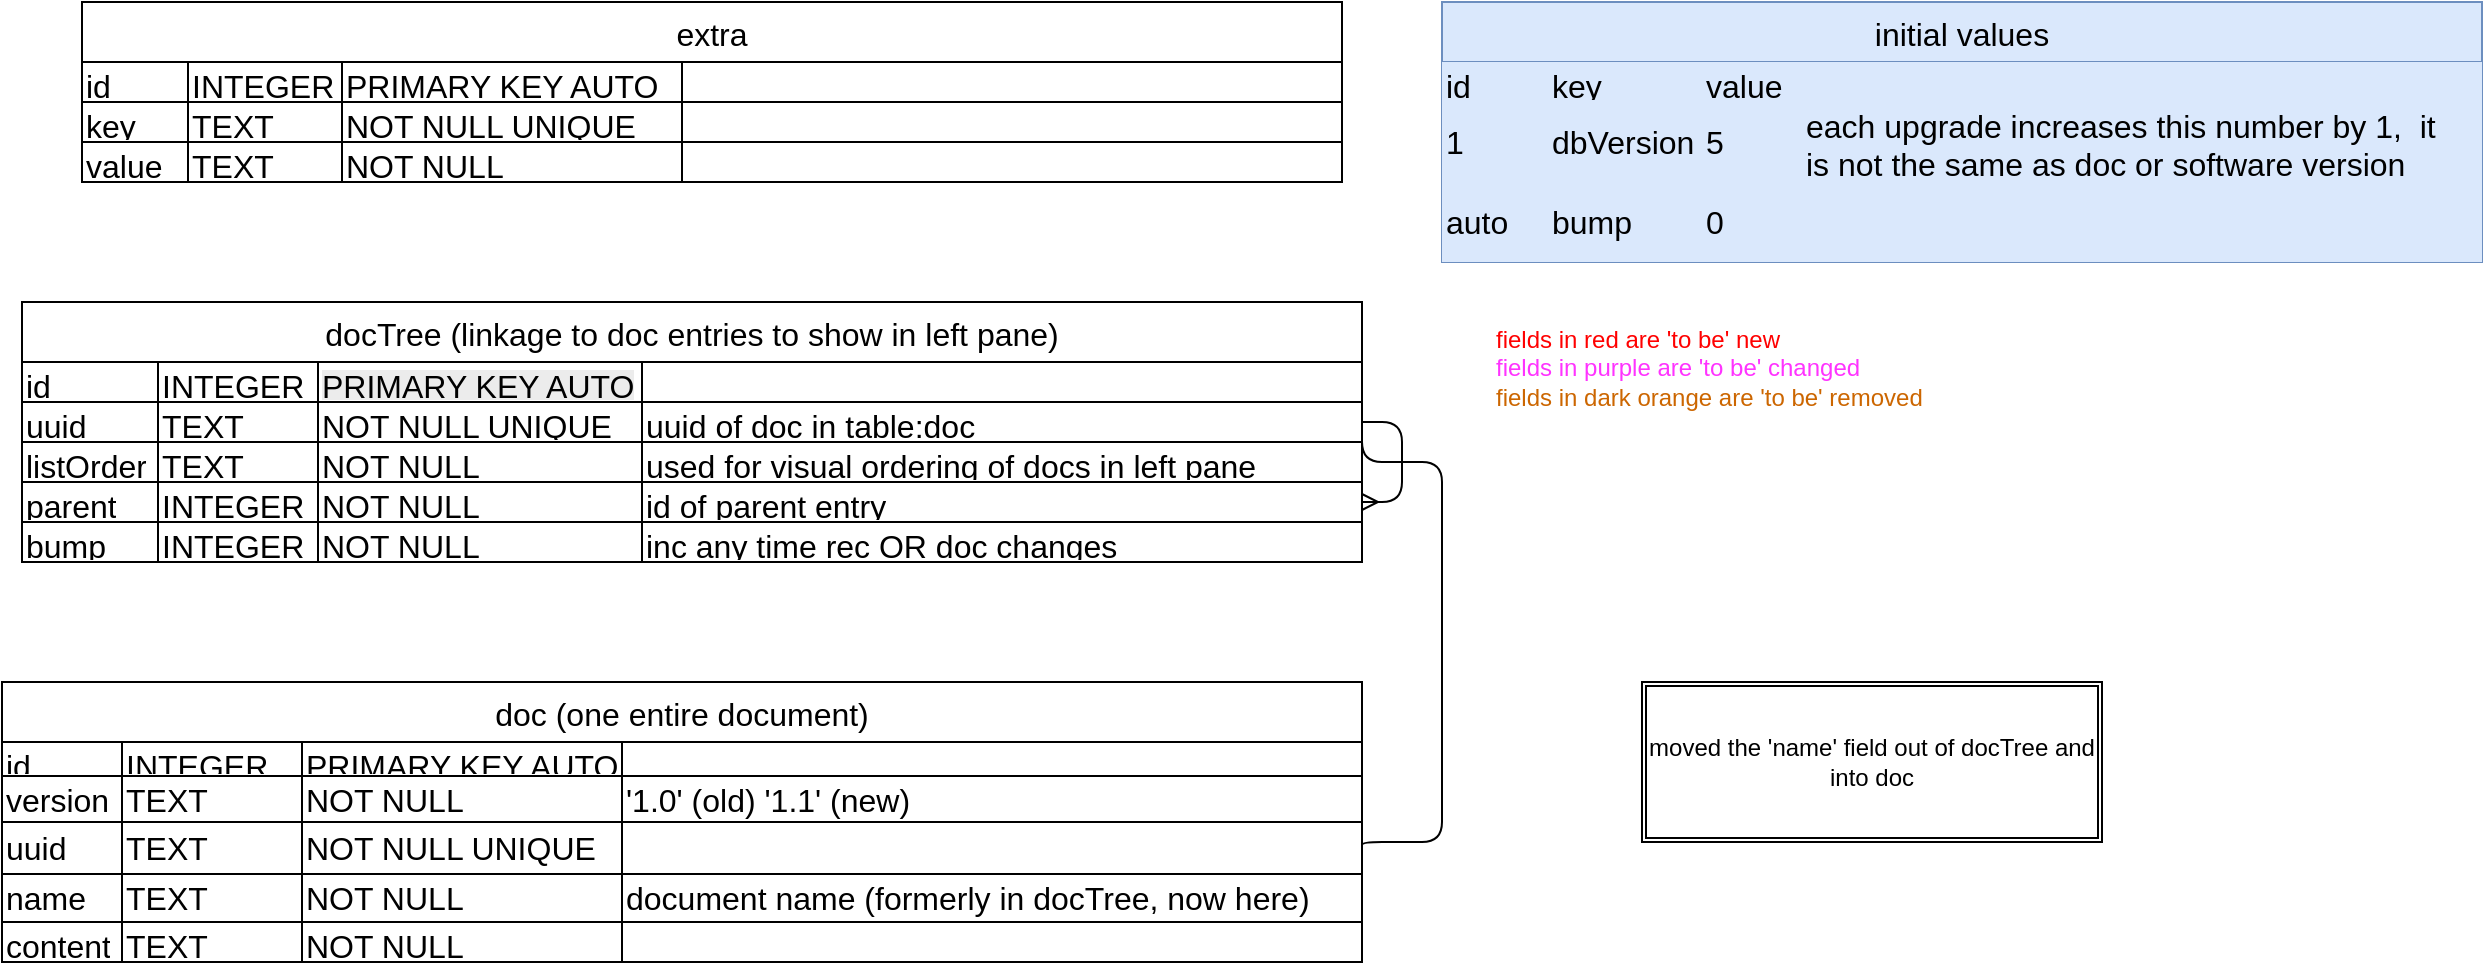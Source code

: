 <mxfile version="27.0.5">
  <diagram name="Page-1" id="y_ZQESW1vxMKCGsYayRb">
    <mxGraphModel dx="1426" dy="880" grid="1" gridSize="10" guides="1" tooltips="1" connect="1" arrows="1" fold="1" page="0" pageScale="1" pageWidth="1700" pageHeight="1100" math="0" shadow="0">
      <root>
        <mxCell id="0" />
        <mxCell id="1" parent="0" />
        <mxCell id="Sy6wfYp_tRHCGX6oZVIA-3" value="extra" style="shape=table;startSize=30;container=1;collapsible=0;childLayout=tableLayout;strokeColor=default;fontSize=16;align=center;" parent="1" vertex="1">
          <mxGeometry x="40" y="40" width="630" height="90" as="geometry" />
        </mxCell>
        <mxCell id="Sy6wfYp_tRHCGX6oZVIA-4" value="" style="shape=tableRow;horizontal=0;startSize=0;swimlaneHead=0;swimlaneBody=0;strokeColor=inherit;top=0;left=0;bottom=0;right=0;collapsible=0;dropTarget=0;fillColor=none;points=[[0,0.5],[1,0.5]];portConstraint=eastwest;fontSize=16;align=left;" parent="Sy6wfYp_tRHCGX6oZVIA-3" vertex="1">
          <mxGeometry y="30" width="630" height="20" as="geometry" />
        </mxCell>
        <mxCell id="Sy6wfYp_tRHCGX6oZVIA-5" value="id" style="shape=partialRectangle;html=1;connectable=0;strokeColor=inherit;overflow=hidden;fillColor=none;top=0;left=0;bottom=0;right=0;pointerEvents=1;fontSize=16;text-align:right;align=left;" parent="Sy6wfYp_tRHCGX6oZVIA-4" vertex="1">
          <mxGeometry width="53" height="20" as="geometry">
            <mxRectangle width="53" height="20" as="alternateBounds" />
          </mxGeometry>
        </mxCell>
        <mxCell id="Sy6wfYp_tRHCGX6oZVIA-6" value="INTEGER" style="shape=partialRectangle;html=1;connectable=0;strokeColor=inherit;overflow=hidden;fillColor=none;top=0;left=0;bottom=0;right=0;pointerEvents=1;fontSize=16;align=left;" parent="Sy6wfYp_tRHCGX6oZVIA-4" vertex="1">
          <mxGeometry x="53" width="77" height="20" as="geometry">
            <mxRectangle width="77" height="20" as="alternateBounds" />
          </mxGeometry>
        </mxCell>
        <mxCell id="Sy6wfYp_tRHCGX6oZVIA-7" value="PRIMARY KEY AUTO" style="shape=partialRectangle;html=1;connectable=0;strokeColor=inherit;overflow=hidden;fillColor=none;top=0;left=0;bottom=0;right=0;pointerEvents=1;fontSize=16;align=left;" parent="Sy6wfYp_tRHCGX6oZVIA-4" vertex="1">
          <mxGeometry x="130" width="170" height="20" as="geometry">
            <mxRectangle width="170" height="20" as="alternateBounds" />
          </mxGeometry>
        </mxCell>
        <mxCell id="Sy6wfYp_tRHCGX6oZVIA-54" style="shape=partialRectangle;html=1;connectable=0;strokeColor=inherit;overflow=hidden;fillColor=none;top=0;left=0;bottom=0;right=0;pointerEvents=1;fontSize=16;align=left;" parent="Sy6wfYp_tRHCGX6oZVIA-4" vertex="1">
          <mxGeometry x="300" width="330" height="20" as="geometry">
            <mxRectangle width="330" height="20" as="alternateBounds" />
          </mxGeometry>
        </mxCell>
        <mxCell id="Sy6wfYp_tRHCGX6oZVIA-8" value="" style="shape=tableRow;horizontal=0;startSize=0;swimlaneHead=0;swimlaneBody=0;strokeColor=inherit;top=0;left=0;bottom=0;right=0;collapsible=0;dropTarget=0;fillColor=none;points=[[0,0.5],[1,0.5]];portConstraint=eastwest;fontSize=16;align=left;" parent="Sy6wfYp_tRHCGX6oZVIA-3" vertex="1">
          <mxGeometry y="50" width="630" height="20" as="geometry" />
        </mxCell>
        <mxCell id="Sy6wfYp_tRHCGX6oZVIA-9" value="key" style="shape=partialRectangle;html=1;connectable=0;strokeColor=inherit;overflow=hidden;fillColor=none;top=0;left=0;bottom=0;right=0;pointerEvents=1;fontSize=16;align=left;" parent="Sy6wfYp_tRHCGX6oZVIA-8" vertex="1">
          <mxGeometry width="53" height="20" as="geometry">
            <mxRectangle width="53" height="20" as="alternateBounds" />
          </mxGeometry>
        </mxCell>
        <mxCell id="Sy6wfYp_tRHCGX6oZVIA-10" value="TEXT" style="shape=partialRectangle;html=1;connectable=0;strokeColor=inherit;overflow=hidden;fillColor=none;top=0;left=0;bottom=0;right=0;pointerEvents=1;fontSize=16;align=left;" parent="Sy6wfYp_tRHCGX6oZVIA-8" vertex="1">
          <mxGeometry x="53" width="77" height="20" as="geometry">
            <mxRectangle width="77" height="20" as="alternateBounds" />
          </mxGeometry>
        </mxCell>
        <mxCell id="Sy6wfYp_tRHCGX6oZVIA-11" value="NOT NULL UNIQUE" style="shape=partialRectangle;html=1;connectable=0;strokeColor=inherit;overflow=hidden;fillColor=none;top=0;left=0;bottom=0;right=0;pointerEvents=1;fontSize=16;align=left;" parent="Sy6wfYp_tRHCGX6oZVIA-8" vertex="1">
          <mxGeometry x="130" width="170" height="20" as="geometry">
            <mxRectangle width="170" height="20" as="alternateBounds" />
          </mxGeometry>
        </mxCell>
        <mxCell id="Sy6wfYp_tRHCGX6oZVIA-55" style="shape=partialRectangle;html=1;connectable=0;strokeColor=inherit;overflow=hidden;fillColor=none;top=0;left=0;bottom=0;right=0;pointerEvents=1;fontSize=16;align=left;" parent="Sy6wfYp_tRHCGX6oZVIA-8" vertex="1">
          <mxGeometry x="300" width="330" height="20" as="geometry">
            <mxRectangle width="330" height="20" as="alternateBounds" />
          </mxGeometry>
        </mxCell>
        <mxCell id="Sy6wfYp_tRHCGX6oZVIA-12" value="" style="shape=tableRow;horizontal=0;startSize=0;swimlaneHead=0;swimlaneBody=0;strokeColor=inherit;top=0;left=0;bottom=0;right=0;collapsible=0;dropTarget=0;fillColor=none;points=[[0,0.5],[1,0.5]];portConstraint=eastwest;fontSize=16;align=left;" parent="Sy6wfYp_tRHCGX6oZVIA-3" vertex="1">
          <mxGeometry y="70" width="630" height="20" as="geometry" />
        </mxCell>
        <mxCell id="Sy6wfYp_tRHCGX6oZVIA-13" value="value" style="shape=partialRectangle;html=1;connectable=0;strokeColor=inherit;overflow=hidden;fillColor=none;top=0;left=0;bottom=0;right=0;pointerEvents=1;fontSize=16;align=left;" parent="Sy6wfYp_tRHCGX6oZVIA-12" vertex="1">
          <mxGeometry width="53" height="20" as="geometry">
            <mxRectangle width="53" height="20" as="alternateBounds" />
          </mxGeometry>
        </mxCell>
        <mxCell id="Sy6wfYp_tRHCGX6oZVIA-14" value="TEXT" style="shape=partialRectangle;html=1;connectable=0;strokeColor=inherit;overflow=hidden;fillColor=none;top=0;left=0;bottom=0;right=0;pointerEvents=1;fontSize=16;align=left;" parent="Sy6wfYp_tRHCGX6oZVIA-12" vertex="1">
          <mxGeometry x="53" width="77" height="20" as="geometry">
            <mxRectangle width="77" height="20" as="alternateBounds" />
          </mxGeometry>
        </mxCell>
        <mxCell id="Sy6wfYp_tRHCGX6oZVIA-15" value="&lt;div&gt;NOT NULL&lt;/div&gt;" style="shape=partialRectangle;html=1;connectable=0;strokeColor=inherit;overflow=hidden;fillColor=none;top=0;left=0;bottom=0;right=0;pointerEvents=1;fontSize=16;align=left;" parent="Sy6wfYp_tRHCGX6oZVIA-12" vertex="1">
          <mxGeometry x="130" width="170" height="20" as="geometry">
            <mxRectangle width="170" height="20" as="alternateBounds" />
          </mxGeometry>
        </mxCell>
        <mxCell id="Sy6wfYp_tRHCGX6oZVIA-56" style="shape=partialRectangle;html=1;connectable=0;strokeColor=inherit;overflow=hidden;fillColor=none;top=0;left=0;bottom=0;right=0;pointerEvents=1;fontSize=16;align=left;" parent="Sy6wfYp_tRHCGX6oZVIA-12" vertex="1">
          <mxGeometry x="300" width="330" height="20" as="geometry">
            <mxRectangle width="330" height="20" as="alternateBounds" />
          </mxGeometry>
        </mxCell>
        <mxCell id="Sy6wfYp_tRHCGX6oZVIA-62" value="doc (one entire document)" style="shape=table;startSize=30;container=1;collapsible=0;childLayout=tableLayout;strokeColor=default;fontSize=16;align=center;" parent="1" vertex="1">
          <mxGeometry y="380" width="680" height="140" as="geometry" />
        </mxCell>
        <mxCell id="Sy6wfYp_tRHCGX6oZVIA-63" value="" style="shape=tableRow;horizontal=0;startSize=0;swimlaneHead=0;swimlaneBody=0;strokeColor=inherit;top=0;left=0;bottom=0;right=0;collapsible=0;dropTarget=0;fillColor=none;points=[[0,0.5],[1,0.5]];portConstraint=eastwest;fontSize=16;align=left;" parent="Sy6wfYp_tRHCGX6oZVIA-62" vertex="1">
          <mxGeometry y="30" width="680" height="17" as="geometry" />
        </mxCell>
        <mxCell id="Sy6wfYp_tRHCGX6oZVIA-64" value="id" style="shape=partialRectangle;html=1;connectable=0;strokeColor=inherit;overflow=hidden;fillColor=none;top=0;left=0;bottom=0;right=0;pointerEvents=1;fontSize=16;text-align:right;align=left;" parent="Sy6wfYp_tRHCGX6oZVIA-63" vertex="1">
          <mxGeometry width="60" height="17" as="geometry">
            <mxRectangle width="60" height="17" as="alternateBounds" />
          </mxGeometry>
        </mxCell>
        <mxCell id="Sy6wfYp_tRHCGX6oZVIA-65" value="INTEGER" style="shape=partialRectangle;html=1;connectable=0;strokeColor=inherit;overflow=hidden;fillColor=none;top=0;left=0;bottom=0;right=0;pointerEvents=1;fontSize=16;align=left;" parent="Sy6wfYp_tRHCGX6oZVIA-63" vertex="1">
          <mxGeometry x="60" width="90" height="17" as="geometry">
            <mxRectangle width="90" height="17" as="alternateBounds" />
          </mxGeometry>
        </mxCell>
        <mxCell id="Sy6wfYp_tRHCGX6oZVIA-66" value="PRIMARY KEY AUTO" style="shape=partialRectangle;html=1;connectable=0;strokeColor=inherit;overflow=hidden;fillColor=none;top=0;left=0;bottom=0;right=0;pointerEvents=1;fontSize=16;align=left;" parent="Sy6wfYp_tRHCGX6oZVIA-63" vertex="1">
          <mxGeometry x="150" width="160" height="17" as="geometry">
            <mxRectangle width="160" height="17" as="alternateBounds" />
          </mxGeometry>
        </mxCell>
        <mxCell id="Sy6wfYp_tRHCGX6oZVIA-67" style="shape=partialRectangle;html=1;connectable=0;strokeColor=inherit;overflow=hidden;fillColor=none;top=0;left=0;bottom=0;right=0;pointerEvents=1;fontSize=16;align=left;" parent="Sy6wfYp_tRHCGX6oZVIA-63" vertex="1">
          <mxGeometry x="310" width="370" height="17" as="geometry">
            <mxRectangle width="370" height="17" as="alternateBounds" />
          </mxGeometry>
        </mxCell>
        <mxCell id="-N10hWzUFT1irTYi3381-35" style="shape=tableRow;horizontal=0;startSize=0;swimlaneHead=0;swimlaneBody=0;strokeColor=inherit;top=0;left=0;bottom=0;right=0;collapsible=0;dropTarget=0;fillColor=none;points=[[0,0.5],[1,0.5]];portConstraint=eastwest;fontSize=16;align=left;" parent="Sy6wfYp_tRHCGX6oZVIA-62" vertex="1">
          <mxGeometry y="47" width="680" height="23" as="geometry" />
        </mxCell>
        <mxCell id="-N10hWzUFT1irTYi3381-36" value="version" style="shape=partialRectangle;html=1;connectable=0;strokeColor=inherit;overflow=hidden;fillColor=none;top=0;left=0;bottom=0;right=0;pointerEvents=1;fontSize=16;text-align:right;align=left;" parent="-N10hWzUFT1irTYi3381-35" vertex="1">
          <mxGeometry width="60" height="23" as="geometry">
            <mxRectangle width="60" height="23" as="alternateBounds" />
          </mxGeometry>
        </mxCell>
        <mxCell id="-N10hWzUFT1irTYi3381-37" value="TEXT" style="shape=partialRectangle;html=1;connectable=0;strokeColor=inherit;overflow=hidden;fillColor=none;top=0;left=0;bottom=0;right=0;pointerEvents=1;fontSize=16;align=left;" parent="-N10hWzUFT1irTYi3381-35" vertex="1">
          <mxGeometry x="60" width="90" height="23" as="geometry">
            <mxRectangle width="90" height="23" as="alternateBounds" />
          </mxGeometry>
        </mxCell>
        <mxCell id="-N10hWzUFT1irTYi3381-38" value="NOT NULL" style="shape=partialRectangle;html=1;connectable=0;strokeColor=inherit;overflow=hidden;fillColor=none;top=0;left=0;bottom=0;right=0;pointerEvents=1;fontSize=16;align=left;" parent="-N10hWzUFT1irTYi3381-35" vertex="1">
          <mxGeometry x="150" width="160" height="23" as="geometry">
            <mxRectangle width="160" height="23" as="alternateBounds" />
          </mxGeometry>
        </mxCell>
        <mxCell id="-N10hWzUFT1irTYi3381-39" value="&#39;1.0&#39; (old) &#39;1.1&#39; (new)" style="shape=partialRectangle;html=1;connectable=0;strokeColor=inherit;overflow=hidden;fillColor=none;top=0;left=0;bottom=0;right=0;pointerEvents=1;fontSize=16;align=left;" parent="-N10hWzUFT1irTYi3381-35" vertex="1">
          <mxGeometry x="310" width="370" height="23" as="geometry">
            <mxRectangle width="370" height="23" as="alternateBounds" />
          </mxGeometry>
        </mxCell>
        <mxCell id="Sy6wfYp_tRHCGX6oZVIA-68" value="" style="shape=tableRow;horizontal=0;startSize=0;swimlaneHead=0;swimlaneBody=0;strokeColor=inherit;top=0;left=0;bottom=0;right=0;collapsible=0;dropTarget=0;fillColor=none;points=[[0,0.5],[1,0.5]];portConstraint=eastwest;fontSize=16;align=left;" parent="Sy6wfYp_tRHCGX6oZVIA-62" vertex="1">
          <mxGeometry y="70" width="680" height="26" as="geometry" />
        </mxCell>
        <mxCell id="Sy6wfYp_tRHCGX6oZVIA-69" value="uuid" style="shape=partialRectangle;html=1;connectable=0;strokeColor=inherit;overflow=hidden;fillColor=none;top=0;left=0;bottom=0;right=0;pointerEvents=1;fontSize=16;align=left;" parent="Sy6wfYp_tRHCGX6oZVIA-68" vertex="1">
          <mxGeometry width="60" height="26" as="geometry">
            <mxRectangle width="60" height="26" as="alternateBounds" />
          </mxGeometry>
        </mxCell>
        <mxCell id="Sy6wfYp_tRHCGX6oZVIA-70" value="TEXT" style="shape=partialRectangle;html=1;connectable=0;strokeColor=inherit;overflow=hidden;fillColor=none;top=0;left=0;bottom=0;right=0;pointerEvents=1;fontSize=16;align=left;" parent="Sy6wfYp_tRHCGX6oZVIA-68" vertex="1">
          <mxGeometry x="60" width="90" height="26" as="geometry">
            <mxRectangle width="90" height="26" as="alternateBounds" />
          </mxGeometry>
        </mxCell>
        <mxCell id="Sy6wfYp_tRHCGX6oZVIA-71" value="NOT NULL UNIQUE" style="shape=partialRectangle;html=1;connectable=0;strokeColor=inherit;overflow=hidden;fillColor=none;top=0;left=0;bottom=0;right=0;pointerEvents=1;fontSize=16;align=left;" parent="Sy6wfYp_tRHCGX6oZVIA-68" vertex="1">
          <mxGeometry x="150" width="160" height="26" as="geometry">
            <mxRectangle width="160" height="26" as="alternateBounds" />
          </mxGeometry>
        </mxCell>
        <mxCell id="Sy6wfYp_tRHCGX6oZVIA-72" style="shape=partialRectangle;html=1;connectable=0;strokeColor=inherit;overflow=hidden;fillColor=none;top=0;left=0;bottom=0;right=0;pointerEvents=1;fontSize=16;align=left;" parent="Sy6wfYp_tRHCGX6oZVIA-68" vertex="1">
          <mxGeometry x="310" width="370" height="26" as="geometry">
            <mxRectangle width="370" height="26" as="alternateBounds" />
          </mxGeometry>
        </mxCell>
        <mxCell id="Sy6wfYp_tRHCGX6oZVIA-73" value="" style="shape=tableRow;horizontal=0;startSize=0;swimlaneHead=0;swimlaneBody=0;strokeColor=inherit;top=0;left=0;bottom=0;right=0;collapsible=0;dropTarget=0;fillColor=none;points=[[0,0.5],[1,0.5]];portConstraint=eastwest;fontSize=16;align=left;" parent="Sy6wfYp_tRHCGX6oZVIA-62" vertex="1">
          <mxGeometry y="96" width="680" height="24" as="geometry" />
        </mxCell>
        <mxCell id="Sy6wfYp_tRHCGX6oZVIA-74" value="name" style="shape=partialRectangle;html=1;connectable=0;strokeColor=inherit;overflow=hidden;fillColor=none;top=0;left=0;bottom=0;right=0;pointerEvents=1;fontSize=16;align=left;" parent="Sy6wfYp_tRHCGX6oZVIA-73" vertex="1">
          <mxGeometry width="60" height="24" as="geometry">
            <mxRectangle width="60" height="24" as="alternateBounds" />
          </mxGeometry>
        </mxCell>
        <mxCell id="Sy6wfYp_tRHCGX6oZVIA-75" value="TEXT" style="shape=partialRectangle;html=1;connectable=0;strokeColor=inherit;overflow=hidden;fillColor=none;top=0;left=0;bottom=0;right=0;pointerEvents=1;fontSize=16;align=left;" parent="Sy6wfYp_tRHCGX6oZVIA-73" vertex="1">
          <mxGeometry x="60" width="90" height="24" as="geometry">
            <mxRectangle width="90" height="24" as="alternateBounds" />
          </mxGeometry>
        </mxCell>
        <mxCell id="Sy6wfYp_tRHCGX6oZVIA-76" value="&lt;div&gt;NOT NULL&lt;/div&gt;" style="shape=partialRectangle;html=1;connectable=0;strokeColor=inherit;overflow=hidden;fillColor=none;top=0;left=0;bottom=0;right=0;pointerEvents=1;fontSize=16;align=left;" parent="Sy6wfYp_tRHCGX6oZVIA-73" vertex="1">
          <mxGeometry x="150" width="160" height="24" as="geometry">
            <mxRectangle width="160" height="24" as="alternateBounds" />
          </mxGeometry>
        </mxCell>
        <mxCell id="Sy6wfYp_tRHCGX6oZVIA-77" value="document name (formerly in docTree, now here)" style="shape=partialRectangle;html=1;connectable=0;strokeColor=inherit;overflow=hidden;fillColor=none;top=0;left=0;bottom=0;right=0;pointerEvents=1;fontSize=16;align=left;" parent="Sy6wfYp_tRHCGX6oZVIA-73" vertex="1">
          <mxGeometry x="310" width="370" height="24" as="geometry">
            <mxRectangle width="370" height="24" as="alternateBounds" />
          </mxGeometry>
        </mxCell>
        <mxCell id="-N10hWzUFT1irTYi3381-17" style="shape=tableRow;horizontal=0;startSize=0;swimlaneHead=0;swimlaneBody=0;strokeColor=inherit;top=0;left=0;bottom=0;right=0;collapsible=0;dropTarget=0;fillColor=none;points=[[0,0.5],[1,0.5]];portConstraint=eastwest;fontSize=16;align=left;labelBackgroundColor=#FF8000;" parent="Sy6wfYp_tRHCGX6oZVIA-62" vertex="1">
          <mxGeometry y="120" width="680" height="20" as="geometry" />
        </mxCell>
        <mxCell id="-N10hWzUFT1irTYi3381-18" value="content" style="shape=partialRectangle;html=1;connectable=0;strokeColor=inherit;overflow=hidden;fillColor=none;top=0;left=0;bottom=0;right=0;pointerEvents=1;fontSize=16;align=left;labelBackgroundColor=none;" parent="-N10hWzUFT1irTYi3381-17" vertex="1">
          <mxGeometry width="60" height="20" as="geometry">
            <mxRectangle width="60" height="20" as="alternateBounds" />
          </mxGeometry>
        </mxCell>
        <mxCell id="-N10hWzUFT1irTYi3381-19" value="&lt;span style=&quot;&quot;&gt;TEXT&lt;/span&gt;" style="shape=partialRectangle;html=1;connectable=0;strokeColor=inherit;overflow=hidden;fillColor=none;top=0;left=0;bottom=0;right=0;pointerEvents=1;fontSize=16;align=left;labelBackgroundColor=none;" parent="-N10hWzUFT1irTYi3381-17" vertex="1">
          <mxGeometry x="60" width="90" height="20" as="geometry">
            <mxRectangle width="90" height="20" as="alternateBounds" />
          </mxGeometry>
        </mxCell>
        <mxCell id="-N10hWzUFT1irTYi3381-20" value="NOT NULL" style="shape=partialRectangle;html=1;connectable=0;strokeColor=inherit;overflow=hidden;fillColor=none;top=0;left=0;bottom=0;right=0;pointerEvents=1;fontSize=16;align=left;labelBackgroundColor=none;" parent="-N10hWzUFT1irTYi3381-17" vertex="1">
          <mxGeometry x="150" width="160" height="20" as="geometry">
            <mxRectangle width="160" height="20" as="alternateBounds" />
          </mxGeometry>
        </mxCell>
        <mxCell id="-N10hWzUFT1irTYi3381-21" value="" style="shape=partialRectangle;html=1;connectable=0;strokeColor=inherit;overflow=hidden;fillColor=none;top=0;left=0;bottom=0;right=0;pointerEvents=1;fontSize=16;align=left;labelBackgroundColor=none;" parent="-N10hWzUFT1irTYi3381-17" vertex="1">
          <mxGeometry x="310" width="370" height="20" as="geometry">
            <mxRectangle width="370" height="20" as="alternateBounds" />
          </mxGeometry>
        </mxCell>
        <mxCell id="Sy6wfYp_tRHCGX6oZVIA-83" value="docTree (linkage to doc entries to show in left pane)" style="shape=table;startSize=30;container=1;collapsible=0;childLayout=tableLayout;strokeColor=default;fontSize=16;align=center;" parent="1" vertex="1">
          <mxGeometry x="10" y="190" width="670" height="130" as="geometry" />
        </mxCell>
        <mxCell id="Sy6wfYp_tRHCGX6oZVIA-84" value="" style="shape=tableRow;horizontal=0;startSize=0;swimlaneHead=0;swimlaneBody=0;strokeColor=inherit;top=0;left=0;bottom=0;right=0;collapsible=0;dropTarget=0;fillColor=none;points=[[0,0.5],[1,0.5]];portConstraint=eastwest;fontSize=16;align=left;" parent="Sy6wfYp_tRHCGX6oZVIA-83" vertex="1">
          <mxGeometry y="30" width="670" height="20" as="geometry" />
        </mxCell>
        <mxCell id="Sy6wfYp_tRHCGX6oZVIA-85" value="id" style="shape=partialRectangle;html=1;connectable=0;strokeColor=inherit;overflow=hidden;fillColor=none;top=0;left=0;bottom=0;right=0;pointerEvents=1;fontSize=16;text-align:right;align=left;" parent="Sy6wfYp_tRHCGX6oZVIA-84" vertex="1">
          <mxGeometry width="68" height="20" as="geometry">
            <mxRectangle width="68" height="20" as="alternateBounds" />
          </mxGeometry>
        </mxCell>
        <mxCell id="Sy6wfYp_tRHCGX6oZVIA-86" value="INTEGER" style="shape=partialRectangle;html=1;connectable=0;strokeColor=inherit;overflow=hidden;fillColor=none;top=0;left=0;bottom=0;right=0;pointerEvents=1;fontSize=16;align=left;" parent="Sy6wfYp_tRHCGX6oZVIA-84" vertex="1">
          <mxGeometry x="68" width="80" height="20" as="geometry">
            <mxRectangle width="80" height="20" as="alternateBounds" />
          </mxGeometry>
        </mxCell>
        <mxCell id="Sy6wfYp_tRHCGX6oZVIA-87" value="&lt;span style=&quot;color: rgb(0, 0, 0); font-family: Helvetica; font-size: 16px; font-style: normal; font-variant-ligatures: normal; font-variant-caps: normal; font-weight: 400; letter-spacing: normal; orphans: 2; text-align: left; text-indent: 0px; text-transform: none; widows: 2; word-spacing: 0px; -webkit-text-stroke-width: 0px; white-space: nowrap; background-color: rgb(236, 236, 236); text-decoration-thickness: initial; text-decoration-style: initial; text-decoration-color: initial; display: inline !important; float: none;&quot;&gt;PRIMARY KEY AUTO&lt;/span&gt;" style="shape=partialRectangle;html=1;connectable=0;strokeColor=inherit;overflow=hidden;fillColor=none;top=0;left=0;bottom=0;right=0;pointerEvents=1;fontSize=16;align=left;" parent="Sy6wfYp_tRHCGX6oZVIA-84" vertex="1">
          <mxGeometry x="148" width="162" height="20" as="geometry">
            <mxRectangle width="162" height="20" as="alternateBounds" />
          </mxGeometry>
        </mxCell>
        <mxCell id="Sy6wfYp_tRHCGX6oZVIA-88" style="shape=partialRectangle;html=1;connectable=0;strokeColor=inherit;overflow=hidden;fillColor=none;top=0;left=0;bottom=0;right=0;pointerEvents=1;fontSize=16;align=left;" parent="Sy6wfYp_tRHCGX6oZVIA-84" vertex="1">
          <mxGeometry x="310" width="360" height="20" as="geometry">
            <mxRectangle width="360" height="20" as="alternateBounds" />
          </mxGeometry>
        </mxCell>
        <mxCell id="Sy6wfYp_tRHCGX6oZVIA-89" value="" style="shape=tableRow;horizontal=0;startSize=0;swimlaneHead=0;swimlaneBody=0;strokeColor=inherit;top=0;left=0;bottom=0;right=0;collapsible=0;dropTarget=0;fillColor=none;points=[[0,0.5],[1,0.5]];portConstraint=eastwest;fontSize=16;align=left;" parent="Sy6wfYp_tRHCGX6oZVIA-83" vertex="1">
          <mxGeometry y="50" width="670" height="20" as="geometry" />
        </mxCell>
        <mxCell id="Sy6wfYp_tRHCGX6oZVIA-90" value="uuid" style="shape=partialRectangle;html=1;connectable=0;strokeColor=inherit;overflow=hidden;fillColor=none;top=0;left=0;bottom=0;right=0;pointerEvents=1;fontSize=16;align=left;" parent="Sy6wfYp_tRHCGX6oZVIA-89" vertex="1">
          <mxGeometry width="68" height="20" as="geometry">
            <mxRectangle width="68" height="20" as="alternateBounds" />
          </mxGeometry>
        </mxCell>
        <mxCell id="Sy6wfYp_tRHCGX6oZVIA-91" value="TEXT" style="shape=partialRectangle;html=1;connectable=0;strokeColor=inherit;overflow=hidden;fillColor=none;top=0;left=0;bottom=0;right=0;pointerEvents=1;fontSize=16;align=left;" parent="Sy6wfYp_tRHCGX6oZVIA-89" vertex="1">
          <mxGeometry x="68" width="80" height="20" as="geometry">
            <mxRectangle width="80" height="20" as="alternateBounds" />
          </mxGeometry>
        </mxCell>
        <mxCell id="Sy6wfYp_tRHCGX6oZVIA-92" value="NOT NULL UNIQUE" style="shape=partialRectangle;html=1;connectable=0;strokeColor=inherit;overflow=hidden;fillColor=none;top=0;left=0;bottom=0;right=0;pointerEvents=1;fontSize=16;align=left;" parent="Sy6wfYp_tRHCGX6oZVIA-89" vertex="1">
          <mxGeometry x="148" width="162" height="20" as="geometry">
            <mxRectangle width="162" height="20" as="alternateBounds" />
          </mxGeometry>
        </mxCell>
        <mxCell id="Sy6wfYp_tRHCGX6oZVIA-93" value="uuid of doc in table:doc" style="shape=partialRectangle;html=1;connectable=0;strokeColor=inherit;overflow=hidden;fillColor=none;top=0;left=0;bottom=0;right=0;pointerEvents=1;fontSize=16;align=left;" parent="Sy6wfYp_tRHCGX6oZVIA-89" vertex="1">
          <mxGeometry x="310" width="360" height="20" as="geometry">
            <mxRectangle width="360" height="20" as="alternateBounds" />
          </mxGeometry>
        </mxCell>
        <mxCell id="Sy6wfYp_tRHCGX6oZVIA-94" value="" style="shape=tableRow;horizontal=0;startSize=0;swimlaneHead=0;swimlaneBody=0;strokeColor=inherit;top=0;left=0;bottom=0;right=0;collapsible=0;dropTarget=0;fillColor=none;points=[[0,0.5],[1,0.5]];portConstraint=eastwest;fontSize=16;align=left;" parent="Sy6wfYp_tRHCGX6oZVIA-83" vertex="1">
          <mxGeometry y="70" width="670" height="20" as="geometry" />
        </mxCell>
        <mxCell id="Sy6wfYp_tRHCGX6oZVIA-95" value="listOrder" style="shape=partialRectangle;html=1;connectable=0;strokeColor=inherit;overflow=hidden;fillColor=none;top=0;left=0;bottom=0;right=0;pointerEvents=1;fontSize=16;align=left;" parent="Sy6wfYp_tRHCGX6oZVIA-94" vertex="1">
          <mxGeometry width="68" height="20" as="geometry">
            <mxRectangle width="68" height="20" as="alternateBounds" />
          </mxGeometry>
        </mxCell>
        <mxCell id="Sy6wfYp_tRHCGX6oZVIA-96" value="TEXT" style="shape=partialRectangle;html=1;connectable=0;strokeColor=inherit;overflow=hidden;fillColor=none;top=0;left=0;bottom=0;right=0;pointerEvents=1;fontSize=16;align=left;" parent="Sy6wfYp_tRHCGX6oZVIA-94" vertex="1">
          <mxGeometry x="68" width="80" height="20" as="geometry">
            <mxRectangle width="80" height="20" as="alternateBounds" />
          </mxGeometry>
        </mxCell>
        <mxCell id="Sy6wfYp_tRHCGX6oZVIA-97" value="&lt;div&gt;NOT NULL&lt;/div&gt;" style="shape=partialRectangle;html=1;connectable=0;strokeColor=inherit;overflow=hidden;fillColor=none;top=0;left=0;bottom=0;right=0;pointerEvents=1;fontSize=16;align=left;" parent="Sy6wfYp_tRHCGX6oZVIA-94" vertex="1">
          <mxGeometry x="148" width="162" height="20" as="geometry">
            <mxRectangle width="162" height="20" as="alternateBounds" />
          </mxGeometry>
        </mxCell>
        <mxCell id="Sy6wfYp_tRHCGX6oZVIA-98" value="used for visual ordering of docs in left pane" style="shape=partialRectangle;html=1;connectable=0;strokeColor=inherit;overflow=hidden;fillColor=none;top=0;left=0;bottom=0;right=0;pointerEvents=1;fontSize=16;align=left;" parent="Sy6wfYp_tRHCGX6oZVIA-94" vertex="1">
          <mxGeometry x="310" width="360" height="20" as="geometry">
            <mxRectangle width="360" height="20" as="alternateBounds" />
          </mxGeometry>
        </mxCell>
        <mxCell id="Sy6wfYp_tRHCGX6oZVIA-99" style="shape=tableRow;horizontal=0;startSize=0;swimlaneHead=0;swimlaneBody=0;strokeColor=inherit;top=0;left=0;bottom=0;right=0;collapsible=0;dropTarget=0;fillColor=none;points=[[0,0.5],[1,0.5]];portConstraint=eastwest;fontSize=16;align=left;" parent="Sy6wfYp_tRHCGX6oZVIA-83" vertex="1">
          <mxGeometry y="90" width="670" height="20" as="geometry" />
        </mxCell>
        <mxCell id="Sy6wfYp_tRHCGX6oZVIA-100" value="parent" style="shape=partialRectangle;html=1;connectable=0;strokeColor=inherit;overflow=hidden;fillColor=none;top=0;left=0;bottom=0;right=0;pointerEvents=1;fontSize=16;align=left;fontColor=#000000;" parent="Sy6wfYp_tRHCGX6oZVIA-99" vertex="1">
          <mxGeometry width="68" height="20" as="geometry">
            <mxRectangle width="68" height="20" as="alternateBounds" />
          </mxGeometry>
        </mxCell>
        <mxCell id="Sy6wfYp_tRHCGX6oZVIA-101" value="INTEGER" style="shape=partialRectangle;html=1;connectable=0;strokeColor=inherit;overflow=hidden;fillColor=none;top=0;left=0;bottom=0;right=0;pointerEvents=1;fontSize=16;align=left;fontColor=#000000;" parent="Sy6wfYp_tRHCGX6oZVIA-99" vertex="1">
          <mxGeometry x="68" width="80" height="20" as="geometry">
            <mxRectangle width="80" height="20" as="alternateBounds" />
          </mxGeometry>
        </mxCell>
        <mxCell id="Sy6wfYp_tRHCGX6oZVIA-102" value="NOT NULL" style="shape=partialRectangle;html=1;connectable=0;strokeColor=inherit;overflow=hidden;fillColor=none;top=0;left=0;bottom=0;right=0;pointerEvents=1;fontSize=16;align=left;fontColor=#000000;" parent="Sy6wfYp_tRHCGX6oZVIA-99" vertex="1">
          <mxGeometry x="148" width="162" height="20" as="geometry">
            <mxRectangle width="162" height="20" as="alternateBounds" />
          </mxGeometry>
        </mxCell>
        <mxCell id="Sy6wfYp_tRHCGX6oZVIA-103" value="id of parent entry" style="shape=partialRectangle;html=1;connectable=0;strokeColor=inherit;overflow=hidden;fillColor=none;top=0;left=0;bottom=0;right=0;pointerEvents=1;fontSize=16;align=left;fontColor=#000000;" parent="Sy6wfYp_tRHCGX6oZVIA-99" vertex="1">
          <mxGeometry x="310" width="360" height="20" as="geometry">
            <mxRectangle width="360" height="20" as="alternateBounds" />
          </mxGeometry>
        </mxCell>
        <mxCell id="Sy6wfYp_tRHCGX6oZVIA-170" style="shape=tableRow;horizontal=0;startSize=0;swimlaneHead=0;swimlaneBody=0;strokeColor=inherit;top=0;left=0;bottom=0;right=0;collapsible=0;dropTarget=0;fillColor=none;points=[[0,0.5],[1,0.5]];portConstraint=eastwest;fontSize=16;align=left;" parent="Sy6wfYp_tRHCGX6oZVIA-83" vertex="1">
          <mxGeometry y="110" width="670" height="20" as="geometry" />
        </mxCell>
        <mxCell id="Sy6wfYp_tRHCGX6oZVIA-171" value="bump" style="shape=partialRectangle;html=1;connectable=0;strokeColor=inherit;overflow=hidden;fillColor=none;top=0;left=0;bottom=0;right=0;pointerEvents=1;fontSize=16;align=left;fontColor=#000000;" parent="Sy6wfYp_tRHCGX6oZVIA-170" vertex="1">
          <mxGeometry width="68" height="20" as="geometry">
            <mxRectangle width="68" height="20" as="alternateBounds" />
          </mxGeometry>
        </mxCell>
        <mxCell id="Sy6wfYp_tRHCGX6oZVIA-172" value="INTEGER" style="shape=partialRectangle;html=1;connectable=0;strokeColor=inherit;overflow=hidden;fillColor=none;top=0;left=0;bottom=0;right=0;pointerEvents=1;fontSize=16;align=left;fontColor=#000000;" parent="Sy6wfYp_tRHCGX6oZVIA-170" vertex="1">
          <mxGeometry x="68" width="80" height="20" as="geometry">
            <mxRectangle width="80" height="20" as="alternateBounds" />
          </mxGeometry>
        </mxCell>
        <mxCell id="Sy6wfYp_tRHCGX6oZVIA-173" value="NOT NULL" style="shape=partialRectangle;html=1;connectable=0;strokeColor=inherit;overflow=hidden;fillColor=none;top=0;left=0;bottom=0;right=0;pointerEvents=1;fontSize=16;align=left;fontColor=#000000;" parent="Sy6wfYp_tRHCGX6oZVIA-170" vertex="1">
          <mxGeometry x="148" width="162" height="20" as="geometry">
            <mxRectangle width="162" height="20" as="alternateBounds" />
          </mxGeometry>
        </mxCell>
        <mxCell id="Sy6wfYp_tRHCGX6oZVIA-174" value="inc any time rec OR doc changes" style="shape=partialRectangle;html=1;connectable=0;strokeColor=inherit;overflow=hidden;fillColor=none;top=0;left=0;bottom=0;right=0;pointerEvents=1;fontSize=16;align=left;fontColor=#000000;" parent="Sy6wfYp_tRHCGX6oZVIA-170" vertex="1">
          <mxGeometry x="310" width="360" height="20" as="geometry">
            <mxRectangle width="360" height="20" as="alternateBounds" />
          </mxGeometry>
        </mxCell>
        <mxCell id="Sy6wfYp_tRHCGX6oZVIA-184" style="edgeStyle=orthogonalEdgeStyle;rounded=1;orthogonalLoop=1;jettySize=auto;html=1;exitX=1;exitY=0.5;exitDx=0;exitDy=0;entryX=1;entryY=0.5;entryDx=0;entryDy=0;startArrow=none;startFill=0;endArrow=ERmany;endFill=0;curved=0;" parent="Sy6wfYp_tRHCGX6oZVIA-83" source="Sy6wfYp_tRHCGX6oZVIA-89" target="Sy6wfYp_tRHCGX6oZVIA-99" edge="1">
          <mxGeometry relative="1" as="geometry">
            <mxPoint x="1038" y="220" as="sourcePoint" />
            <mxPoint x="888" y="400" as="targetPoint" />
          </mxGeometry>
        </mxCell>
        <mxCell id="Sy6wfYp_tRHCGX6oZVIA-111" value="initial values" style="shape=table;startSize=30;container=1;collapsible=0;childLayout=tableLayout;strokeColor=#6c8ebf;fontSize=16;align=center;fillColor=#dae8fc;" parent="1" vertex="1">
          <mxGeometry x="720" y="40" width="520" height="130" as="geometry" />
        </mxCell>
        <mxCell id="Sy6wfYp_tRHCGX6oZVIA-127" style="shape=tableRow;horizontal=0;startSize=0;swimlaneHead=0;swimlaneBody=0;strokeColor=inherit;top=0;left=0;bottom=0;right=0;collapsible=0;dropTarget=0;fillColor=none;points=[[0,0.5],[1,0.5]];portConstraint=eastwest;fontSize=16;align=left;" parent="Sy6wfYp_tRHCGX6oZVIA-111" vertex="1">
          <mxGeometry y="30" width="520" height="20" as="geometry" />
        </mxCell>
        <mxCell id="Sy6wfYp_tRHCGX6oZVIA-128" value="id" style="shape=partialRectangle;html=1;connectable=0;strokeColor=#6c8ebf;overflow=hidden;fillColor=#dae8fc;top=0;left=0;bottom=0;right=0;pointerEvents=1;fontSize=16;align=left;" parent="Sy6wfYp_tRHCGX6oZVIA-127" vertex="1">
          <mxGeometry width="53" height="20" as="geometry">
            <mxRectangle width="53" height="20" as="alternateBounds" />
          </mxGeometry>
        </mxCell>
        <mxCell id="Sy6wfYp_tRHCGX6oZVIA-129" value="key" style="shape=partialRectangle;html=1;connectable=0;strokeColor=#6c8ebf;overflow=hidden;fillColor=#dae8fc;top=0;left=0;bottom=0;right=0;pointerEvents=1;fontSize=16;align=left;" parent="Sy6wfYp_tRHCGX6oZVIA-127" vertex="1">
          <mxGeometry x="53" width="77" height="20" as="geometry">
            <mxRectangle width="77" height="20" as="alternateBounds" />
          </mxGeometry>
        </mxCell>
        <mxCell id="Sy6wfYp_tRHCGX6oZVIA-130" value="value" style="shape=partialRectangle;html=1;connectable=0;strokeColor=#6c8ebf;overflow=hidden;fillColor=#dae8fc;top=0;left=0;bottom=0;right=0;pointerEvents=1;fontSize=16;align=left;" parent="Sy6wfYp_tRHCGX6oZVIA-127" vertex="1">
          <mxGeometry x="130" width="50" height="20" as="geometry">
            <mxRectangle width="50" height="20" as="alternateBounds" />
          </mxGeometry>
        </mxCell>
        <mxCell id="Sy6wfYp_tRHCGX6oZVIA-131" style="shape=partialRectangle;html=1;connectable=0;strokeColor=#6c8ebf;overflow=hidden;fillColor=#dae8fc;top=0;left=0;bottom=0;right=0;pointerEvents=1;fontSize=16;align=left;" parent="Sy6wfYp_tRHCGX6oZVIA-127" vertex="1">
          <mxGeometry x="180" width="340" height="20" as="geometry">
            <mxRectangle width="340" height="20" as="alternateBounds" />
          </mxGeometry>
        </mxCell>
        <mxCell id="Sy6wfYp_tRHCGX6oZVIA-117" value="" style="shape=tableRow;horizontal=0;startSize=0;swimlaneHead=0;swimlaneBody=0;strokeColor=inherit;top=0;left=0;bottom=0;right=0;collapsible=0;dropTarget=0;fillColor=none;points=[[0,0.5],[1,0.5]];portConstraint=eastwest;fontSize=16;align=left;" parent="Sy6wfYp_tRHCGX6oZVIA-111" vertex="1">
          <mxGeometry y="50" width="520" height="40" as="geometry" />
        </mxCell>
        <mxCell id="Sy6wfYp_tRHCGX6oZVIA-118" value="1" style="shape=partialRectangle;html=1;connectable=0;strokeColor=#6c8ebf;overflow=hidden;fillColor=#dae8fc;top=0;left=0;bottom=0;right=0;pointerEvents=1;fontSize=16;align=left;" parent="Sy6wfYp_tRHCGX6oZVIA-117" vertex="1">
          <mxGeometry width="53" height="40" as="geometry">
            <mxRectangle width="53" height="40" as="alternateBounds" />
          </mxGeometry>
        </mxCell>
        <mxCell id="Sy6wfYp_tRHCGX6oZVIA-119" value="dbVersion" style="shape=partialRectangle;html=1;connectable=0;strokeColor=#6c8ebf;overflow=hidden;fillColor=#dae8fc;top=0;left=0;bottom=0;right=0;pointerEvents=1;fontSize=16;align=left;" parent="Sy6wfYp_tRHCGX6oZVIA-117" vertex="1">
          <mxGeometry x="53" width="77" height="40" as="geometry">
            <mxRectangle width="77" height="40" as="alternateBounds" />
          </mxGeometry>
        </mxCell>
        <mxCell id="Sy6wfYp_tRHCGX6oZVIA-120" value="5" style="shape=partialRectangle;html=1;connectable=0;strokeColor=#6c8ebf;overflow=hidden;fillColor=#dae8fc;top=0;left=0;bottom=0;right=0;pointerEvents=1;fontSize=16;align=left;" parent="Sy6wfYp_tRHCGX6oZVIA-117" vertex="1">
          <mxGeometry x="130" width="50" height="40" as="geometry">
            <mxRectangle width="50" height="40" as="alternateBounds" />
          </mxGeometry>
        </mxCell>
        <mxCell id="Sy6wfYp_tRHCGX6oZVIA-121" value="each upgrade increases this number by 1,&amp;nbsp; it is&amp;nbsp;&lt;span style=&quot;background-color: transparent; color: light-dark(rgb(0, 0, 0), rgb(255, 255, 255));&quot;&gt;not the same as doc or software version&lt;/span&gt;&lt;div&gt;&lt;br&gt;&lt;/div&gt;" style="shape=partialRectangle;html=1;connectable=0;strokeColor=#6c8ebf;overflow=hidden;fillColor=#dae8fc;top=0;left=0;bottom=0;right=0;pointerEvents=1;fontSize=16;align=left;whiteSpace=wrap;" parent="Sy6wfYp_tRHCGX6oZVIA-117" vertex="1">
          <mxGeometry x="180" width="340" height="40" as="geometry">
            <mxRectangle width="340" height="40" as="alternateBounds" />
          </mxGeometry>
        </mxCell>
        <mxCell id="-N10hWzUFT1irTYi3381-6" style="shape=tableRow;horizontal=0;startSize=0;swimlaneHead=0;swimlaneBody=0;strokeColor=inherit;top=0;left=0;bottom=0;right=0;collapsible=0;dropTarget=0;fillColor=none;points=[[0,0.5],[1,0.5]];portConstraint=eastwest;fontSize=16;align=left;" parent="Sy6wfYp_tRHCGX6oZVIA-111" vertex="1">
          <mxGeometry y="90" width="520" height="40" as="geometry" />
        </mxCell>
        <mxCell id="-N10hWzUFT1irTYi3381-7" value="auto" style="shape=partialRectangle;html=1;connectable=0;strokeColor=#6c8ebf;overflow=hidden;fillColor=#dae8fc;top=0;left=0;bottom=0;right=0;pointerEvents=1;fontSize=16;align=left;" parent="-N10hWzUFT1irTYi3381-6" vertex="1">
          <mxGeometry width="53" height="40" as="geometry">
            <mxRectangle width="53" height="40" as="alternateBounds" />
          </mxGeometry>
        </mxCell>
        <mxCell id="-N10hWzUFT1irTYi3381-8" value="bump" style="shape=partialRectangle;html=1;connectable=0;strokeColor=#6c8ebf;overflow=hidden;fillColor=#dae8fc;top=0;left=0;bottom=0;right=0;pointerEvents=1;fontSize=16;align=left;" parent="-N10hWzUFT1irTYi3381-6" vertex="1">
          <mxGeometry x="53" width="77" height="40" as="geometry">
            <mxRectangle width="77" height="40" as="alternateBounds" />
          </mxGeometry>
        </mxCell>
        <mxCell id="-N10hWzUFT1irTYi3381-9" value="0" style="shape=partialRectangle;html=1;connectable=0;strokeColor=#6c8ebf;overflow=hidden;fillColor=#dae8fc;top=0;left=0;bottom=0;right=0;pointerEvents=1;fontSize=16;align=left;" parent="-N10hWzUFT1irTYi3381-6" vertex="1">
          <mxGeometry x="130" width="50" height="40" as="geometry">
            <mxRectangle width="50" height="40" as="alternateBounds" />
          </mxGeometry>
        </mxCell>
        <mxCell id="-N10hWzUFT1irTYi3381-10" style="shape=partialRectangle;html=1;connectable=0;strokeColor=#6c8ebf;overflow=hidden;fillColor=#dae8fc;top=0;left=0;bottom=0;right=0;pointerEvents=1;fontSize=16;align=left;whiteSpace=wrap;" parent="-N10hWzUFT1irTYi3381-6" vertex="1">
          <mxGeometry x="180" width="340" height="40" as="geometry">
            <mxRectangle width="340" height="40" as="alternateBounds" />
          </mxGeometry>
        </mxCell>
        <mxCell id="Sy6wfYp_tRHCGX6oZVIA-180" value="moved the &#39;name&#39; field out of docTree and into doc" style="shape=ext;double=1;rounded=0;whiteSpace=wrap;html=1;" parent="1" vertex="1">
          <mxGeometry x="820" y="380" width="230" height="80" as="geometry" />
        </mxCell>
        <mxCell id="Sy6wfYp_tRHCGX6oZVIA-182" style="edgeStyle=orthogonalEdgeStyle;rounded=1;orthogonalLoop=1;jettySize=auto;html=1;exitX=1;exitY=0.5;exitDx=0;exitDy=0;entryX=1;entryY=0.5;entryDx=0;entryDy=0;startArrow=none;startFill=0;endArrow=ERmany;endFill=0;curved=0;" parent="1" source="Sy6wfYp_tRHCGX6oZVIA-68" edge="1">
          <mxGeometry relative="1" as="geometry">
            <Array as="points">
              <mxPoint x="780" y="455" />
              <mxPoint x="780" y="670" />
            </Array>
          </mxGeometry>
        </mxCell>
        <mxCell id="Sy6wfYp_tRHCGX6oZVIA-183" style="edgeStyle=orthogonalEdgeStyle;rounded=1;orthogonalLoop=1;jettySize=auto;html=1;exitX=1;exitY=0.5;exitDx=0;exitDy=0;entryX=1;entryY=0.5;entryDx=0;entryDy=0;startArrow=none;startFill=0;endArrow=none;endFill=0;curved=0;" parent="1" source="Sy6wfYp_tRHCGX6oZVIA-68" target="Sy6wfYp_tRHCGX6oZVIA-89" edge="1">
          <mxGeometry relative="1" as="geometry">
            <mxPoint x="1000" y="460" as="sourcePoint" />
            <mxPoint x="850" y="640" as="targetPoint" />
            <Array as="points">
              <mxPoint x="720" y="460" />
              <mxPoint x="720" y="270" />
            </Array>
          </mxGeometry>
        </mxCell>
        <mxCell id="-N10hWzUFT1irTYi3381-11" value="&lt;font style=&quot;color: rgb(255, 0, 0);&quot;&gt;fields in red are &#39;to be&#39; new&lt;/font&gt;&lt;div&gt;&lt;font style=&quot;color: rgb(255, 51, 255);&quot;&gt;fields in purple are &#39;to be&#39;&amp;nbsp;&lt;/font&gt;&lt;span style=&quot;color: rgb(255, 51, 255); background-color: transparent;&quot;&gt;changed&lt;/span&gt;&lt;/div&gt;&lt;div&gt;&lt;font style=&quot;color: rgb(204, 102, 0);&quot;&gt;fields in dark orange are &#39;to be&#39; removed&lt;/font&gt;&lt;/div&gt;" style="text;html=1;align=left;verticalAlign=middle;resizable=0;points=[];autosize=1;strokeColor=none;fillColor=none;" parent="1" vertex="1">
          <mxGeometry x="745" y="193" width="240" height="60" as="geometry" />
        </mxCell>
      </root>
    </mxGraphModel>
  </diagram>
</mxfile>
